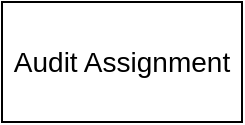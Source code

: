 <mxfile version="24.3.1" type="github" pages="2">
  <diagram id="rfpji_oR26iXnu8gp6y1" name="Level 0">
    <mxGraphModel dx="1114" dy="550" grid="1" gridSize="10" guides="1" tooltips="1" connect="1" arrows="1" fold="1" page="1" pageScale="1" pageWidth="850" pageHeight="1100" math="0" shadow="0">
      <root>
        <mxCell id="0" />
        <mxCell id="1" parent="0" />
        <mxCell id="hsHpLRedmGUpxv28fJCq-1" value="&lt;font style=&quot;font-size: 14px;&quot;&gt;Audit Assignment&lt;/font&gt;" style="rounded=0;whiteSpace=wrap;html=1;" vertex="1" parent="1">
          <mxGeometry x="90" y="130" width="120" height="60" as="geometry" />
        </mxCell>
      </root>
    </mxGraphModel>
  </diagram>
  <diagram name="Page-1" id="SO7P523GmKmao4ISK2ce">
    <mxGraphModel dx="1114" dy="550" grid="1" gridSize="10" guides="1" tooltips="1" connect="1" arrows="1" fold="1" page="1" pageScale="1" pageWidth="850" pageHeight="1100" math="0" shadow="0">
      <root>
        <mxCell id="0" />
        <mxCell id="1" parent="0" />
        <mxCell id="1O6wciSVCtwW2RtYe0_3-1" style="edgeStyle=orthogonalEdgeStyle;rounded=0;orthogonalLoop=1;jettySize=auto;html=1;" edge="1" parent="1" source="1O6wciSVCtwW2RtYe0_3-2" target="1O6wciSVCtwW2RtYe0_3-4">
          <mxGeometry relative="1" as="geometry">
            <mxPoint x="250" y="625" as="targetPoint" />
          </mxGeometry>
        </mxCell>
        <mxCell id="1O6wciSVCtwW2RtYe0_3-2" value="Start" style="ellipse;whiteSpace=wrap;html=1;aspect=fixed;" vertex="1" parent="1">
          <mxGeometry x="120" y="585" width="80" height="80" as="geometry" />
        </mxCell>
        <mxCell id="1O6wciSVCtwW2RtYe0_3-3" style="edgeStyle=orthogonalEdgeStyle;rounded=0;orthogonalLoop=1;jettySize=auto;html=1;" edge="1" parent="1" source="1O6wciSVCtwW2RtYe0_3-4" target="1O6wciSVCtwW2RtYe0_3-6">
          <mxGeometry relative="1" as="geometry">
            <mxPoint x="400" y="625" as="targetPoint" />
          </mxGeometry>
        </mxCell>
        <mxCell id="1O6wciSVCtwW2RtYe0_3-4" value="Display Audit Plans With Status Color code in calender" style="rounded=0;whiteSpace=wrap;html=1;" vertex="1" parent="1">
          <mxGeometry x="240" y="595" width="120" height="60" as="geometry" />
        </mxCell>
        <mxCell id="1O6wciSVCtwW2RtYe0_3-5" style="edgeStyle=orthogonalEdgeStyle;rounded=0;orthogonalLoop=1;jettySize=auto;html=1;exitX=1;exitY=0.5;exitDx=0;exitDy=0;entryX=0;entryY=0.5;entryDx=0;entryDy=0;" edge="1" parent="1" source="1O6wciSVCtwW2RtYe0_3-6" target="1O6wciSVCtwW2RtYe0_3-9">
          <mxGeometry relative="1" as="geometry">
            <mxPoint x="610" y="625" as="targetPoint" />
          </mxGeometry>
        </mxCell>
        <mxCell id="1O6wciSVCtwW2RtYe0_3-6" value="Create Audit Plan" style="rounded=0;whiteSpace=wrap;html=1;" vertex="1" parent="1">
          <mxGeometry x="410" y="595" width="120" height="60" as="geometry" />
        </mxCell>
        <mxCell id="1O6wciSVCtwW2RtYe0_3-7" value="Step 1" style="text;html=1;align=center;verticalAlign=middle;resizable=0;points=[];autosize=1;strokeColor=none;fillColor=none;" vertex="1" parent="1">
          <mxGeometry x="550" y="595" width="60" height="30" as="geometry" />
        </mxCell>
        <mxCell id="1O6wciSVCtwW2RtYe0_3-8" style="edgeStyle=orthogonalEdgeStyle;rounded=0;orthogonalLoop=1;jettySize=auto;html=1;entryX=0;entryY=0.5;entryDx=0;entryDy=0;" edge="1" parent="1" source="1O6wciSVCtwW2RtYe0_3-9" target="1O6wciSVCtwW2RtYe0_3-26">
          <mxGeometry relative="1" as="geometry">
            <mxPoint x="840" y="625" as="targetPoint" />
          </mxGeometry>
        </mxCell>
        <mxCell id="1O6wciSVCtwW2RtYe0_3-9" value="&lt;b&gt;&lt;font style=&quot;font-size: 13px;&quot;&gt;DSL &amp;amp; RFI&lt;/font&gt;&lt;/b&gt;" style="rounded=0;whiteSpace=wrap;html=1;strokeColor=#9673a6;fillColor=#e1d5e7;" vertex="1" parent="1">
          <mxGeometry x="640" y="595" width="120" height="60" as="geometry" />
        </mxCell>
        <mxCell id="1O6wciSVCtwW2RtYe0_3-10" value="Add Start-End Date and Map Audit Assignment with Audit Plan" style="rounded=0;whiteSpace=wrap;html=1;" vertex="1" parent="1">
          <mxGeometry x="530" y="705" width="120" height="60" as="geometry" />
        </mxCell>
        <mxCell id="1O6wciSVCtwW2RtYe0_3-11" style="edgeStyle=orthogonalEdgeStyle;rounded=0;orthogonalLoop=1;jettySize=auto;html=1;exitX=0.5;exitY=1;exitDx=0;exitDy=0;entryX=0.5;entryY=0;entryDx=0;entryDy=0;" edge="1" parent="1" source="1O6wciSVCtwW2RtYe0_3-12" target="1O6wciSVCtwW2RtYe0_3-18">
          <mxGeometry relative="1" as="geometry" />
        </mxCell>
        <mxCell id="1O6wciSVCtwW2RtYe0_3-12" value="RFI Mention Doc and Notify Dept to Upload Doc" style="rounded=0;whiteSpace=wrap;html=1;" vertex="1" parent="1">
          <mxGeometry x="665" y="705" width="120" height="60" as="geometry" />
        </mxCell>
        <mxCell id="1O6wciSVCtwW2RtYe0_3-13" style="edgeStyle=orthogonalEdgeStyle;rounded=0;orthogonalLoop=1;jettySize=auto;html=1;exitX=0.5;exitY=1;exitDx=0;exitDy=0;entryX=0.596;entryY=-0.032;entryDx=0;entryDy=0;entryPerimeter=0;" edge="1" parent="1" source="1O6wciSVCtwW2RtYe0_3-9" target="1O6wciSVCtwW2RtYe0_3-10">
          <mxGeometry relative="1" as="geometry" />
        </mxCell>
        <mxCell id="1O6wciSVCtwW2RtYe0_3-14" style="edgeStyle=orthogonalEdgeStyle;rounded=0;orthogonalLoop=1;jettySize=auto;html=1;entryX=0.561;entryY=-0.046;entryDx=0;entryDy=0;entryPerimeter=0;" edge="1" parent="1" source="1O6wciSVCtwW2RtYe0_3-9" target="1O6wciSVCtwW2RtYe0_3-12">
          <mxGeometry relative="1" as="geometry" />
        </mxCell>
        <mxCell id="1O6wciSVCtwW2RtYe0_3-15" style="edgeStyle=orthogonalEdgeStyle;rounded=0;orthogonalLoop=1;jettySize=auto;html=1;" edge="1" parent="1" source="1O6wciSVCtwW2RtYe0_3-18" target="1O6wciSVCtwW2RtYe0_3-21">
          <mxGeometry relative="1" as="geometry" />
        </mxCell>
        <mxCell id="1O6wciSVCtwW2RtYe0_3-16" style="edgeStyle=orthogonalEdgeStyle;rounded=0;orthogonalLoop=1;jettySize=auto;html=1;dashed=1;" edge="1" parent="1" source="1O6wciSVCtwW2RtYe0_3-18">
          <mxGeometry relative="1" as="geometry">
            <mxPoint x="640" y="875" as="targetPoint" />
          </mxGeometry>
        </mxCell>
        <mxCell id="1O6wciSVCtwW2RtYe0_3-17" style="edgeStyle=orthogonalEdgeStyle;rounded=0;orthogonalLoop=1;jettySize=auto;html=1;entryX=0;entryY=0.5;entryDx=0;entryDy=0;" edge="1" parent="1" source="1O6wciSVCtwW2RtYe0_3-18" target="1O6wciSVCtwW2RtYe0_3-31">
          <mxGeometry relative="1" as="geometry" />
        </mxCell>
        <mxCell id="1O6wciSVCtwW2RtYe0_3-18" value="Doc Upload by Dept&amp;nbsp;" style="rounded=0;whiteSpace=wrap;html=1;" vertex="1" parent="1">
          <mxGeometry x="665" y="795" width="120" height="60" as="geometry" />
        </mxCell>
        <mxCell id="1O6wciSVCtwW2RtYe0_3-19" style="edgeStyle=orthogonalEdgeStyle;rounded=0;orthogonalLoop=1;jettySize=auto;html=1;exitX=0;exitY=0.5;exitDx=0;exitDy=0;dashed=1;dashPattern=8 8;entryX=0;entryY=1;entryDx=0;entryDy=0;" edge="1" parent="1" source="1O6wciSVCtwW2RtYe0_3-21" target="1O6wciSVCtwW2RtYe0_3-9">
          <mxGeometry relative="1" as="geometry">
            <mxPoint x="610" y="665" as="targetPoint" />
            <Array as="points">
              <mxPoint x="520" y="1075" />
              <mxPoint x="520" y="665" />
              <mxPoint x="640" y="665" />
            </Array>
          </mxGeometry>
        </mxCell>
        <mxCell id="1O6wciSVCtwW2RtYe0_3-20" style="edgeStyle=orthogonalEdgeStyle;rounded=0;orthogonalLoop=1;jettySize=auto;html=1;exitX=0.5;exitY=1;exitDx=0;exitDy=0;entryX=0;entryY=0.75;entryDx=0;entryDy=0;" edge="1" parent="1" source="1O6wciSVCtwW2RtYe0_3-21" target="1O6wciSVCtwW2RtYe0_3-26">
          <mxGeometry relative="1" as="geometry">
            <Array as="points">
              <mxPoint x="725" y="1155" />
              <mxPoint x="1050" y="1155" />
              <mxPoint x="1050" y="640" />
            </Array>
          </mxGeometry>
        </mxCell>
        <mxCell id="1O6wciSVCtwW2RtYe0_3-21" value="Approve Req By Audit HOD" style="rhombus;whiteSpace=wrap;html=1;" vertex="1" parent="1">
          <mxGeometry x="670" y="1015" width="110" height="120" as="geometry" />
        </mxCell>
        <mxCell id="1O6wciSVCtwW2RtYe0_3-22" value="&lt;b&gt;NO&lt;/b&gt;" style="text;html=1;align=center;verticalAlign=middle;resizable=0;points=[];autosize=1;strokeColor=none;fillColor=none;" vertex="1" parent="1">
          <mxGeometry x="525" y="855" width="40" height="30" as="geometry" />
        </mxCell>
        <mxCell id="1O6wciSVCtwW2RtYe0_3-23" style="edgeStyle=orthogonalEdgeStyle;rounded=0;orthogonalLoop=1;jettySize=auto;html=1;exitX=0.5;exitY=1;exitDx=0;exitDy=0;entryX=0.013;entryY=0.635;entryDx=0;entryDy=0;entryPerimeter=0;" edge="1" parent="1" source="1O6wciSVCtwW2RtYe0_3-26" target="1O6wciSVCtwW2RtYe0_3-40">
          <mxGeometry relative="1" as="geometry">
            <mxPoint x="1080" y="905" as="targetPoint" />
            <Array as="points">
              <mxPoint x="1280" y="695" />
              <mxPoint x="1081" y="695" />
              <mxPoint x="1081" y="893" />
            </Array>
          </mxGeometry>
        </mxCell>
        <mxCell id="1O6wciSVCtwW2RtYe0_3-24" style="edgeStyle=orthogonalEdgeStyle;rounded=0;orthogonalLoop=1;jettySize=auto;html=1;" edge="1" parent="1" source="1O6wciSVCtwW2RtYe0_3-26" target="1O6wciSVCtwW2RtYe0_3-37">
          <mxGeometry relative="1" as="geometry">
            <Array as="points">
              <mxPoint x="1280" y="695" />
              <mxPoint x="1360" y="695" />
            </Array>
          </mxGeometry>
        </mxCell>
        <mxCell id="1O6wciSVCtwW2RtYe0_3-25" style="edgeStyle=orthogonalEdgeStyle;rounded=0;orthogonalLoop=1;jettySize=auto;html=1;exitX=1;exitY=0.25;exitDx=0;exitDy=0;entryX=0;entryY=0.25;entryDx=0;entryDy=0;" edge="1" parent="1" source="1O6wciSVCtwW2RtYe0_3-26" target="1O6wciSVCtwW2RtYe0_3-50">
          <mxGeometry relative="1" as="geometry" />
        </mxCell>
        <mxCell id="1O6wciSVCtwW2RtYe0_3-26" value="&lt;b&gt;&lt;font style=&quot;font-size: 13px;&quot;&gt;Presentation &amp;amp; Kickoff&lt;/font&gt;&lt;/b&gt;" style="rounded=0;whiteSpace=wrap;html=1;strokeColor=#9673a6;fillColor=#e1d5e7;" vertex="1" parent="1">
          <mxGeometry x="1220" y="595" width="120" height="60" as="geometry" />
        </mxCell>
        <mxCell id="1O6wciSVCtwW2RtYe0_3-27" value="Step 2" style="text;html=1;align=center;verticalAlign=middle;resizable=0;points=[];autosize=1;strokeColor=none;fillColor=none;" vertex="1" parent="1">
          <mxGeometry x="920" y="595" width="60" height="30" as="geometry" />
        </mxCell>
        <mxCell id="1O6wciSVCtwW2RtYe0_3-28" value="Notify&amp;nbsp;" style="rhombus;whiteSpace=wrap;html=1;fillColor=#d5e8d4;strokeColor=#82b366;" vertex="1" parent="1">
          <mxGeometry x="600" y="875" width="80" height="80" as="geometry" />
        </mxCell>
        <mxCell id="1O6wciSVCtwW2RtYe0_3-29" value="Yes" style="text;html=1;align=center;verticalAlign=middle;resizable=0;points=[];autosize=1;strokeColor=none;fillColor=none;" vertex="1" parent="1">
          <mxGeometry x="720" y="975" width="40" height="30" as="geometry" />
        </mxCell>
        <mxCell id="1O6wciSVCtwW2RtYe0_3-30" style="edgeStyle=orthogonalEdgeStyle;rounded=0;orthogonalLoop=1;jettySize=auto;html=1;entryX=0.5;entryY=0;entryDx=0;entryDy=0;" edge="1" parent="1" source="1O6wciSVCtwW2RtYe0_3-31" target="1O6wciSVCtwW2RtYe0_3-33">
          <mxGeometry relative="1" as="geometry" />
        </mxCell>
        <mxCell id="1O6wciSVCtwW2RtYe0_3-31" value="Doc Not Uploaded within Assigned date" style="rounded=1;whiteSpace=wrap;html=1;fillColor=#f8cecc;strokeColor=#b85450;" vertex="1" parent="1">
          <mxGeometry x="890" y="795" width="120" height="60" as="geometry" />
        </mxCell>
        <mxCell id="1O6wciSVCtwW2RtYe0_3-32" value="" style="edgeStyle=orthogonalEdgeStyle;rounded=0;orthogonalLoop=1;jettySize=auto;html=1;" edge="1" parent="1" source="1O6wciSVCtwW2RtYe0_3-33" target="1O6wciSVCtwW2RtYe0_3-34">
          <mxGeometry relative="1" as="geometry" />
        </mxCell>
        <mxCell id="1O6wciSVCtwW2RtYe0_3-33" value="Reschedule&amp;nbsp; Date" style="rounded=0;whiteSpace=wrap;html=1;" vertex="1" parent="1">
          <mxGeometry x="890" y="965" width="120" height="60" as="geometry" />
        </mxCell>
        <mxCell id="1O6wciSVCtwW2RtYe0_3-34" value="Notify&amp;nbsp;" style="rhombus;whiteSpace=wrap;html=1;fillColor=#d5e8d4;strokeColor=#82b366;" vertex="1" parent="1">
          <mxGeometry x="910" y="1055" width="80" height="80" as="geometry" />
        </mxCell>
        <mxCell id="1O6wciSVCtwW2RtYe0_3-35" value="Upload Presentation Docs / View Docs" style="rounded=0;whiteSpace=wrap;html=1;fillColor=#dae8fc;strokeColor=#6c8ebf;" vertex="1" parent="1">
          <mxGeometry x="1110" y="715" width="120" height="60" as="geometry" />
        </mxCell>
        <mxCell id="1O6wciSVCtwW2RtYe0_3-36" style="edgeStyle=orthogonalEdgeStyle;rounded=0;orthogonalLoop=1;jettySize=auto;html=1;entryX=0.5;entryY=0;entryDx=0;entryDy=0;" edge="1" parent="1" source="1O6wciSVCtwW2RtYe0_3-37" target="1O6wciSVCtwW2RtYe0_3-49">
          <mxGeometry relative="1" as="geometry" />
        </mxCell>
        <mxCell id="1O6wciSVCtwW2RtYe0_3-37" value="Add RAID Log/&lt;br&gt;View RAID Logs" style="rounded=0;whiteSpace=wrap;html=1;" vertex="1" parent="1">
          <mxGeometry x="1300" y="715" width="120" height="60" as="geometry" />
        </mxCell>
        <mxCell id="1O6wciSVCtwW2RtYe0_3-38" value="Add Present User/View Users" style="rounded=0;whiteSpace=wrap;html=1;fillColor=#dae8fc;strokeColor=#6c8ebf;" vertex="1" parent="1">
          <mxGeometry x="1110" y="785" width="120" height="60" as="geometry" />
        </mxCell>
        <mxCell id="1O6wciSVCtwW2RtYe0_3-39" style="edgeStyle=orthogonalEdgeStyle;rounded=0;orthogonalLoop=1;jettySize=auto;html=1;exitX=1;exitY=0.5;exitDx=0;exitDy=0;entryX=0;entryY=0.5;entryDx=0;entryDy=0;" edge="1" parent="1" source="1O6wciSVCtwW2RtYe0_3-40" target="1O6wciSVCtwW2RtYe0_3-49">
          <mxGeometry relative="1" as="geometry" />
        </mxCell>
        <mxCell id="1O6wciSVCtwW2RtYe0_3-40" value="Add Discussed Agenda / View Agendas" style="rounded=0;whiteSpace=wrap;html=1;fillColor=#dae8fc;strokeColor=#6c8ebf;" vertex="1" parent="1">
          <mxGeometry x="1110" y="855" width="120" height="60" as="geometry" />
        </mxCell>
        <mxCell id="1O6wciSVCtwW2RtYe0_3-41" value="" style="endArrow=classic;html=1;rounded=0;entryX=0;entryY=0.5;entryDx=0;entryDy=0;" edge="1" parent="1" target="1O6wciSVCtwW2RtYe0_3-35">
          <mxGeometry width="50" height="50" relative="1" as="geometry">
            <mxPoint x="1080" y="745" as="sourcePoint" />
            <mxPoint x="980" y="715" as="targetPoint" />
          </mxGeometry>
        </mxCell>
        <mxCell id="1O6wciSVCtwW2RtYe0_3-42" value="" style="endArrow=classic;html=1;rounded=0;entryX=0;entryY=0.5;entryDx=0;entryDy=0;" edge="1" parent="1">
          <mxGeometry width="50" height="50" relative="1" as="geometry">
            <mxPoint x="1080" y="814.5" as="sourcePoint" />
            <mxPoint x="1110" y="814.5" as="targetPoint" />
          </mxGeometry>
        </mxCell>
        <mxCell id="1O6wciSVCtwW2RtYe0_3-43" value="Notify&amp;nbsp;" style="rhombus;whiteSpace=wrap;html=1;fillColor=#d5e8d4;strokeColor=#82b366;" vertex="1" parent="1">
          <mxGeometry x="600" y="875" width="80" height="80" as="geometry" />
        </mxCell>
        <mxCell id="1O6wciSVCtwW2RtYe0_3-44" value="Reminder" style="rhombus;whiteSpace=wrap;html=1;fillColor=#d5e8d4;strokeColor=#82b366;" vertex="1" parent="1">
          <mxGeometry x="910" y="865" width="80" height="80" as="geometry" />
        </mxCell>
        <mxCell id="1O6wciSVCtwW2RtYe0_3-45" style="edgeStyle=orthogonalEdgeStyle;rounded=0;orthogonalLoop=1;jettySize=auto;html=1;exitX=0.5;exitY=1;exitDx=0;exitDy=0;" edge="1" parent="1" source="1O6wciSVCtwW2RtYe0_3-49">
          <mxGeometry relative="1" as="geometry">
            <mxPoint x="1359.778" y="1005" as="targetPoint" />
          </mxGeometry>
        </mxCell>
        <mxCell id="1O6wciSVCtwW2RtYe0_3-46" value="No" style="edgeLabel;html=1;align=center;verticalAlign=middle;resizable=0;points=[];" connectable="0" vertex="1" parent="1O6wciSVCtwW2RtYe0_3-45">
          <mxGeometry x="0.004" relative="1" as="geometry">
            <mxPoint as="offset" />
          </mxGeometry>
        </mxCell>
        <mxCell id="1O6wciSVCtwW2RtYe0_3-47" style="edgeStyle=orthogonalEdgeStyle;rounded=0;orthogonalLoop=1;jettySize=auto;html=1;exitX=1;exitY=0.5;exitDx=0;exitDy=0;entryX=0;entryY=0.5;entryDx=0;entryDy=0;" edge="1" parent="1" source="1O6wciSVCtwW2RtYe0_3-49" target="1O6wciSVCtwW2RtYe0_3-50">
          <mxGeometry relative="1" as="geometry">
            <mxPoint x="1490" y="695" as="targetPoint" />
            <Array as="points">
              <mxPoint x="1470" y="885" />
              <mxPoint x="1470" y="625" />
            </Array>
          </mxGeometry>
        </mxCell>
        <mxCell id="1O6wciSVCtwW2RtYe0_3-48" value="&lt;font style=&quot;font-size: 14px;&quot;&gt;YES&lt;/font&gt;" style="edgeLabel;html=1;align=center;verticalAlign=middle;resizable=0;points=[];" connectable="0" vertex="1" parent="1O6wciSVCtwW2RtYe0_3-47">
          <mxGeometry x="-0.017" y="4" relative="1" as="geometry">
            <mxPoint as="offset" />
          </mxGeometry>
        </mxCell>
        <mxCell id="1O6wciSVCtwW2RtYe0_3-49" value="&lt;br&gt;&lt;div&gt;&lt;span style=&quot;color: rgb(0, 0, 0); font-family: Helvetica; font-size: 12px; font-style: normal; font-variant-ligatures: normal; font-variant-caps: normal; font-weight: 400; letter-spacing: normal; orphans: 2; text-align: center; text-indent: 0px; text-transform: none; widows: 2; word-spacing: 0px; -webkit-text-stroke-width: 0px; white-space: normal; background-color: rgb(251, 251, 251); text-decoration-thickness: initial; text-decoration-style: initial; text-decoration-color: initial; display: inline !important; float: none;&quot;&gt;Finalize&lt;/span&gt;&lt;br&gt;&lt;br&gt;&lt;/div&gt;" style="rhombus;whiteSpace=wrap;html=1;" vertex="1" parent="1">
          <mxGeometry x="1320" y="845" width="80" height="80" as="geometry" />
        </mxCell>
        <mxCell id="1O6wciSVCtwW2RtYe0_3-50" value="&lt;b&gt;&lt;font style=&quot;font-size: 13px;&quot;&gt;Presentation &amp;amp; Kickoff&lt;/font&gt;&lt;/b&gt;" style="rounded=0;whiteSpace=wrap;html=1;strokeColor=#9673a6;fillColor=#e1d5e7;" vertex="1" parent="1">
          <mxGeometry x="1610" y="595" width="120" height="60" as="geometry" />
        </mxCell>
        <mxCell id="1O6wciSVCtwW2RtYe0_3-51" value="Process Understanding MoM" style="rounded=0;whiteSpace=wrap;html=1;" vertex="1" parent="1">
          <mxGeometry x="1700" y="705" width="120" height="60" as="geometry" />
        </mxCell>
        <mxCell id="1O6wciSVCtwW2RtYe0_3-52" style="edgeStyle=orthogonalEdgeStyle;rounded=0;orthogonalLoop=1;jettySize=auto;html=1;exitX=0;exitY=0.5;exitDx=0;exitDy=0;entryX=0;entryY=0.5;entryDx=0;entryDy=0;" edge="1" parent="1" source="1O6wciSVCtwW2RtYe0_3-53" target="1O6wciSVCtwW2RtYe0_3-57">
          <mxGeometry relative="1" as="geometry" />
        </mxCell>
        <mxCell id="1O6wciSVCtwW2RtYe0_3-53" value="View Model" style="rounded=0;whiteSpace=wrap;html=1;" vertex="1" parent="1">
          <mxGeometry x="1540" y="705" width="120" height="60" as="geometry" />
        </mxCell>
        <mxCell id="1O6wciSVCtwW2RtYe0_3-54" style="edgeStyle=orthogonalEdgeStyle;rounded=0;orthogonalLoop=1;jettySize=auto;html=1;entryX=0.651;entryY=-0.018;entryDx=0;entryDy=0;entryPerimeter=0;" edge="1" parent="1" source="1O6wciSVCtwW2RtYe0_3-50" target="1O6wciSVCtwW2RtYe0_3-53">
          <mxGeometry relative="1" as="geometry" />
        </mxCell>
        <mxCell id="1O6wciSVCtwW2RtYe0_3-55" style="edgeStyle=orthogonalEdgeStyle;rounded=0;orthogonalLoop=1;jettySize=auto;html=1;entryX=0.313;entryY=0.044;entryDx=0;entryDy=0;entryPerimeter=0;" edge="1" parent="1" source="1O6wciSVCtwW2RtYe0_3-50" target="1O6wciSVCtwW2RtYe0_3-51">
          <mxGeometry relative="1" as="geometry" />
        </mxCell>
        <mxCell id="1O6wciSVCtwW2RtYe0_3-56" value="Create Model" style="rounded=0;whiteSpace=wrap;html=1;" vertex="1" parent="1">
          <mxGeometry x="1550" y="785" width="100" height="50" as="geometry" />
        </mxCell>
        <mxCell id="1O6wciSVCtwW2RtYe0_3-57" value="Flow Modeler" style="rounded=0;whiteSpace=wrap;html=1;" vertex="1" parent="1">
          <mxGeometry x="1550" y="845" width="100" height="50" as="geometry" />
        </mxCell>
        <mxCell id="1O6wciSVCtwW2RtYe0_3-58" value="" style="endArrow=classic;html=1;rounded=0;" edge="1" parent="1">
          <mxGeometry width="50" height="50" relative="1" as="geometry">
            <mxPoint x="1518" y="814" as="sourcePoint" />
            <mxPoint x="1548" y="814" as="targetPoint" />
          </mxGeometry>
        </mxCell>
        <mxCell id="1O6wciSVCtwW2RtYe0_3-59" style="edgeStyle=orthogonalEdgeStyle;rounded=0;orthogonalLoop=1;jettySize=auto;html=1;exitX=0.5;exitY=1;exitDx=0;exitDy=0;entryX=0.013;entryY=0.635;entryDx=0;entryDy=0;entryPerimeter=0;" edge="1" parent="1" target="1O6wciSVCtwW2RtYe0_3-66">
          <mxGeometry relative="1" as="geometry">
            <mxPoint x="1570" y="1125" as="targetPoint" />
            <mxPoint x="1770" y="875" as="sourcePoint" />
            <Array as="points">
              <mxPoint x="1770" y="915" />
              <mxPoint x="1571" y="915" />
              <mxPoint x="1571" y="1113" />
            </Array>
          </mxGeometry>
        </mxCell>
        <mxCell id="1O6wciSVCtwW2RtYe0_3-60" style="edgeStyle=orthogonalEdgeStyle;rounded=0;orthogonalLoop=1;jettySize=auto;html=1;exitX=0.599;exitY=1.031;exitDx=0;exitDy=0;exitPerimeter=0;" edge="1" parent="1" source="1O6wciSVCtwW2RtYe0_3-51" target="1O6wciSVCtwW2RtYe0_3-63">
          <mxGeometry relative="1" as="geometry">
            <mxPoint x="1770" y="875" as="sourcePoint" />
            <Array as="points">
              <mxPoint x="1770" y="767" />
              <mxPoint x="1770" y="915" />
              <mxPoint x="1850" y="915" />
            </Array>
          </mxGeometry>
        </mxCell>
        <mxCell id="1O6wciSVCtwW2RtYe0_3-61" value="Process Understanding Docs/ View Docs" style="rounded=0;whiteSpace=wrap;html=1;fillColor=#dae8fc;strokeColor=#6c8ebf;" vertex="1" parent="1">
          <mxGeometry x="1600" y="935" width="120" height="60" as="geometry" />
        </mxCell>
        <mxCell id="1O6wciSVCtwW2RtYe0_3-62" style="edgeStyle=orthogonalEdgeStyle;rounded=0;orthogonalLoop=1;jettySize=auto;html=1;entryX=0.5;entryY=0;entryDx=0;entryDy=0;" edge="1" parent="1" source="1O6wciSVCtwW2RtYe0_3-63" target="1O6wciSVCtwW2RtYe0_3-71">
          <mxGeometry relative="1" as="geometry" />
        </mxCell>
        <mxCell id="1O6wciSVCtwW2RtYe0_3-63" value="Add Understanding&lt;br&gt;RAID Log" style="rounded=0;whiteSpace=wrap;html=1;" vertex="1" parent="1">
          <mxGeometry x="1790" y="935" width="120" height="60" as="geometry" />
        </mxCell>
        <mxCell id="1O6wciSVCtwW2RtYe0_3-64" value="Add Process&amp;nbsp;&lt;br&gt;Understanding&amp;nbsp;&lt;br&gt;Users / View Users" style="rounded=0;whiteSpace=wrap;html=1;fillColor=#dae8fc;strokeColor=#6c8ebf;" vertex="1" parent="1">
          <mxGeometry x="1600" y="1005" width="120" height="60" as="geometry" />
        </mxCell>
        <mxCell id="1O6wciSVCtwW2RtYe0_3-65" style="edgeStyle=orthogonalEdgeStyle;rounded=0;orthogonalLoop=1;jettySize=auto;html=1;exitX=1;exitY=0.5;exitDx=0;exitDy=0;entryX=0;entryY=0.5;entryDx=0;entryDy=0;" edge="1" parent="1" source="1O6wciSVCtwW2RtYe0_3-66" target="1O6wciSVCtwW2RtYe0_3-71">
          <mxGeometry relative="1" as="geometry" />
        </mxCell>
        <mxCell id="1O6wciSVCtwW2RtYe0_3-66" value="Add Understanding&lt;br&gt;&amp;nbsp;Agenda / View Agendas" style="rounded=0;whiteSpace=wrap;html=1;fillColor=#dae8fc;strokeColor=#6c8ebf;" vertex="1" parent="1">
          <mxGeometry x="1600" y="1075" width="120" height="60" as="geometry" />
        </mxCell>
        <mxCell id="1O6wciSVCtwW2RtYe0_3-67" value="" style="endArrow=classic;html=1;rounded=0;entryX=0;entryY=0.5;entryDx=0;entryDy=0;" edge="1" parent="1" target="1O6wciSVCtwW2RtYe0_3-61">
          <mxGeometry width="50" height="50" relative="1" as="geometry">
            <mxPoint x="1570" y="965" as="sourcePoint" />
            <mxPoint x="1470" y="935" as="targetPoint" />
          </mxGeometry>
        </mxCell>
        <mxCell id="1O6wciSVCtwW2RtYe0_3-68" value="" style="endArrow=classic;html=1;rounded=0;entryX=0;entryY=0.5;entryDx=0;entryDy=0;" edge="1" parent="1">
          <mxGeometry width="50" height="50" relative="1" as="geometry">
            <mxPoint x="1570" y="1034.5" as="sourcePoint" />
            <mxPoint x="1600" y="1034.5" as="targetPoint" />
          </mxGeometry>
        </mxCell>
        <mxCell id="1O6wciSVCtwW2RtYe0_3-69" style="edgeStyle=orthogonalEdgeStyle;rounded=0;orthogonalLoop=1;jettySize=auto;html=1;exitX=0.5;exitY=1;exitDx=0;exitDy=0;" edge="1" parent="1" source="1O6wciSVCtwW2RtYe0_3-71">
          <mxGeometry relative="1" as="geometry">
            <mxPoint x="1849.778" y="1205" as="targetPoint" />
          </mxGeometry>
        </mxCell>
        <mxCell id="1O6wciSVCtwW2RtYe0_3-70" value="&lt;font style=&quot;font-size: 14px;&quot;&gt;NO&lt;/font&gt;" style="edgeLabel;html=1;align=center;verticalAlign=middle;resizable=0;points=[];" connectable="0" vertex="1" parent="1O6wciSVCtwW2RtYe0_3-69">
          <mxGeometry x="-0.088" y="-1" relative="1" as="geometry">
            <mxPoint as="offset" />
          </mxGeometry>
        </mxCell>
        <mxCell id="1O6wciSVCtwW2RtYe0_3-71" value="&lt;br&gt;&lt;div&gt;&lt;span style=&quot;color: rgb(0, 0, 0); font-family: Helvetica; font-size: 12px; font-style: normal; font-variant-ligatures: normal; font-variant-caps: normal; font-weight: 400; letter-spacing: normal; orphans: 2; text-align: center; text-indent: 0px; text-transform: none; widows: 2; word-spacing: 0px; -webkit-text-stroke-width: 0px; white-space: normal; background-color: rgb(251, 251, 251); text-decoration-thickness: initial; text-decoration-style: initial; text-decoration-color: initial; display: inline !important; float: none;&quot;&gt;Finalize&lt;/span&gt;&lt;br&gt;&lt;br&gt;&lt;/div&gt;" style="rhombus;whiteSpace=wrap;html=1;" vertex="1" parent="1">
          <mxGeometry x="1810" y="1065" width="80" height="80" as="geometry" />
        </mxCell>
        <mxCell id="1O6wciSVCtwW2RtYe0_3-72" style="edgeStyle=orthogonalEdgeStyle;rounded=0;orthogonalLoop=1;jettySize=auto;html=1;" edge="1" parent="1">
          <mxGeometry relative="1" as="geometry">
            <mxPoint x="230" y="140" as="targetPoint" />
            <mxPoint x="190.0" y="140.034" as="sourcePoint" />
          </mxGeometry>
        </mxCell>
        <mxCell id="1O6wciSVCtwW2RtYe0_3-73" style="edgeStyle=orthogonalEdgeStyle;rounded=0;orthogonalLoop=1;jettySize=auto;html=1;exitX=1;exitY=0.5;exitDx=0;exitDy=0;" edge="1" parent="1" source="1O6wciSVCtwW2RtYe0_3-74" target="1O6wciSVCtwW2RtYe0_3-76">
          <mxGeometry relative="1" as="geometry" />
        </mxCell>
        <mxCell id="1O6wciSVCtwW2RtYe0_3-74" value="Create Audit Assignments&lt;div&gt;&lt;br/&gt;&lt;/div&gt;" style="rounded=0;whiteSpace=wrap;html=1;" vertex="1" parent="1">
          <mxGeometry x="230" y="110" width="120" height="60" as="geometry" />
        </mxCell>
        <mxCell id="1O6wciSVCtwW2RtYe0_3-75" style="edgeStyle=orthogonalEdgeStyle;rounded=0;orthogonalLoop=1;jettySize=auto;html=1;exitX=1;exitY=0.5;exitDx=0;exitDy=0;" edge="1" parent="1" source="1O6wciSVCtwW2RtYe0_3-76">
          <mxGeometry relative="1" as="geometry">
            <mxPoint x="570" y="140.31" as="targetPoint" />
          </mxGeometry>
        </mxCell>
        <mxCell id="1O6wciSVCtwW2RtYe0_3-76" value="Add User for Assignment&lt;br&gt;Against Assignment ID" style="rounded=0;whiteSpace=wrap;html=1;" vertex="1" parent="1">
          <mxGeometry x="390" y="110" width="120" height="60" as="geometry" />
        </mxCell>
        <mxCell id="1O6wciSVCtwW2RtYe0_3-77" style="edgeStyle=orthogonalEdgeStyle;rounded=0;orthogonalLoop=1;jettySize=auto;html=1;exitX=0.5;exitY=1;exitDx=0;exitDy=0;" edge="1" parent="1" source="1O6wciSVCtwW2RtYe0_3-78">
          <mxGeometry relative="1" as="geometry">
            <mxPoint x="629.931" y="210" as="targetPoint" />
          </mxGeometry>
        </mxCell>
        <mxCell id="1O6wciSVCtwW2RtYe0_3-78" value="Add Start-End Date To Calculate Days" style="rounded=0;whiteSpace=wrap;html=1;" vertex="1" parent="1">
          <mxGeometry x="570" y="110" width="120" height="60" as="geometry" />
        </mxCell>
        <mxCell id="1O6wciSVCtwW2RtYe0_3-79" style="edgeStyle=orthogonalEdgeStyle;rounded=0;orthogonalLoop=1;jettySize=auto;html=1;exitX=0;exitY=0.5;exitDx=0;exitDy=0;" edge="1" parent="1" source="1O6wciSVCtwW2RtYe0_3-81">
          <mxGeometry relative="1" as="geometry">
            <mxPoint x="500" y="240.31" as="targetPoint" />
          </mxGeometry>
        </mxCell>
        <mxCell id="1O6wciSVCtwW2RtYe0_3-80" style="edgeStyle=orthogonalEdgeStyle;rounded=0;orthogonalLoop=1;jettySize=auto;html=1;exitX=0.5;exitY=1;exitDx=0;exitDy=0;" edge="1" parent="1" source="1O6wciSVCtwW2RtYe0_3-81">
          <mxGeometry relative="1" as="geometry">
            <mxPoint x="630" y="310" as="targetPoint" />
          </mxGeometry>
        </mxCell>
        <mxCell id="1O6wciSVCtwW2RtYe0_3-81" value="Approver" style="rhombus;whiteSpace=wrap;html=1;" vertex="1" parent="1">
          <mxGeometry x="595" y="210" width="70" height="60" as="geometry" />
        </mxCell>
        <mxCell id="1O6wciSVCtwW2RtYe0_3-82" value="YES" style="text;html=1;align=center;verticalAlign=middle;resizable=0;points=[];autosize=1;strokeColor=none;fillColor=none;" vertex="1" parent="1">
          <mxGeometry x="515" y="218" width="50" height="30" as="geometry" />
        </mxCell>
        <mxCell id="1O6wciSVCtwW2RtYe0_3-83" value="No" style="text;html=1;align=center;verticalAlign=middle;resizable=0;points=[];autosize=1;strokeColor=none;fillColor=none;" vertex="1" parent="1">
          <mxGeometry x="625" y="278" width="40" height="30" as="geometry" />
        </mxCell>
        <mxCell id="1O6wciSVCtwW2RtYe0_3-84" style="edgeStyle=orthogonalEdgeStyle;rounded=0;orthogonalLoop=1;jettySize=auto;html=1;" edge="1" parent="1" source="1O6wciSVCtwW2RtYe0_3-86">
          <mxGeometry relative="1" as="geometry">
            <mxPoint x="350" y="240" as="targetPoint" />
          </mxGeometry>
        </mxCell>
        <mxCell id="1O6wciSVCtwW2RtYe0_3-85" style="edgeStyle=orthogonalEdgeStyle;rounded=0;orthogonalLoop=1;jettySize=auto;html=1;" edge="1" parent="1" source="1O6wciSVCtwW2RtYe0_3-86">
          <mxGeometry relative="1" as="geometry">
            <mxPoint x="460" y="310" as="targetPoint" />
          </mxGeometry>
        </mxCell>
        <mxCell id="1O6wciSVCtwW2RtYe0_3-86" value="EGP Workspace Status" style="rhombus;whiteSpace=wrap;html=1;" vertex="1" parent="1">
          <mxGeometry x="420" y="200" width="80" height="80" as="geometry" />
        </mxCell>
        <mxCell id="1O6wciSVCtwW2RtYe0_3-87" value="Yes" style="text;html=1;align=center;verticalAlign=middle;resizable=0;points=[];autosize=1;strokeColor=none;fillColor=none;" vertex="1" parent="1">
          <mxGeometry x="360" y="218" width="40" height="30" as="geometry" />
        </mxCell>
        <mxCell id="1O6wciSVCtwW2RtYe0_3-88" value="No" style="text;html=1;align=center;verticalAlign=middle;resizable=0;points=[];autosize=1;strokeColor=none;fillColor=none;" vertex="1" parent="1">
          <mxGeometry x="460" y="278" width="40" height="30" as="geometry" />
        </mxCell>
        <mxCell id="1O6wciSVCtwW2RtYe0_3-89" value="Rejected For Audit Plan" style="rounded=0;whiteSpace=wrap;html=1;" vertex="1" parent="1">
          <mxGeometry x="450" y="308" width="200" height="32" as="geometry" />
        </mxCell>
        <mxCell id="1O6wciSVCtwW2RtYe0_3-90" style="edgeStyle=orthogonalEdgeStyle;rounded=0;orthogonalLoop=1;jettySize=auto;html=1;exitX=0;exitY=0.5;exitDx=0;exitDy=0;" edge="1" parent="1" source="1O6wciSVCtwW2RtYe0_3-91" target="1O6wciSVCtwW2RtYe0_3-92">
          <mxGeometry relative="1" as="geometry">
            <mxPoint x="170" y="240.31" as="targetPoint" />
          </mxGeometry>
        </mxCell>
        <mxCell id="1O6wciSVCtwW2RtYe0_3-91" value="Procced to Audit Plan" style="rounded=0;whiteSpace=wrap;html=1;" vertex="1" parent="1">
          <mxGeometry x="230" y="210" width="120" height="60" as="geometry" />
        </mxCell>
        <mxCell id="1O6wciSVCtwW2RtYe0_3-92" value="End" style="ellipse;whiteSpace=wrap;html=1;aspect=fixed;" vertex="1" parent="1">
          <mxGeometry x="110" y="200.0" width="80" height="80" as="geometry" />
        </mxCell>
        <mxCell id="1O6wciSVCtwW2RtYe0_3-93" value="&lt;font style=&quot;font-size: 22px;&quot;&gt;&lt;b&gt;&lt;u&gt;Audit Assignments&lt;/u&gt;&lt;/b&gt;&lt;/font&gt;" style="text;html=1;align=center;verticalAlign=middle;resizable=0;points=[];autosize=1;strokeColor=none;fillColor=none;strokeWidth=4;" vertex="1" parent="1">
          <mxGeometry x="240" y="33" width="220" height="40" as="geometry" />
        </mxCell>
        <mxCell id="1O6wciSVCtwW2RtYe0_3-94" value="Start" style="ellipse;whiteSpace=wrap;html=1;aspect=fixed;" vertex="1" parent="1">
          <mxGeometry x="110" y="100" width="80" height="80" as="geometry" />
        </mxCell>
      </root>
    </mxGraphModel>
  </diagram>
</mxfile>
